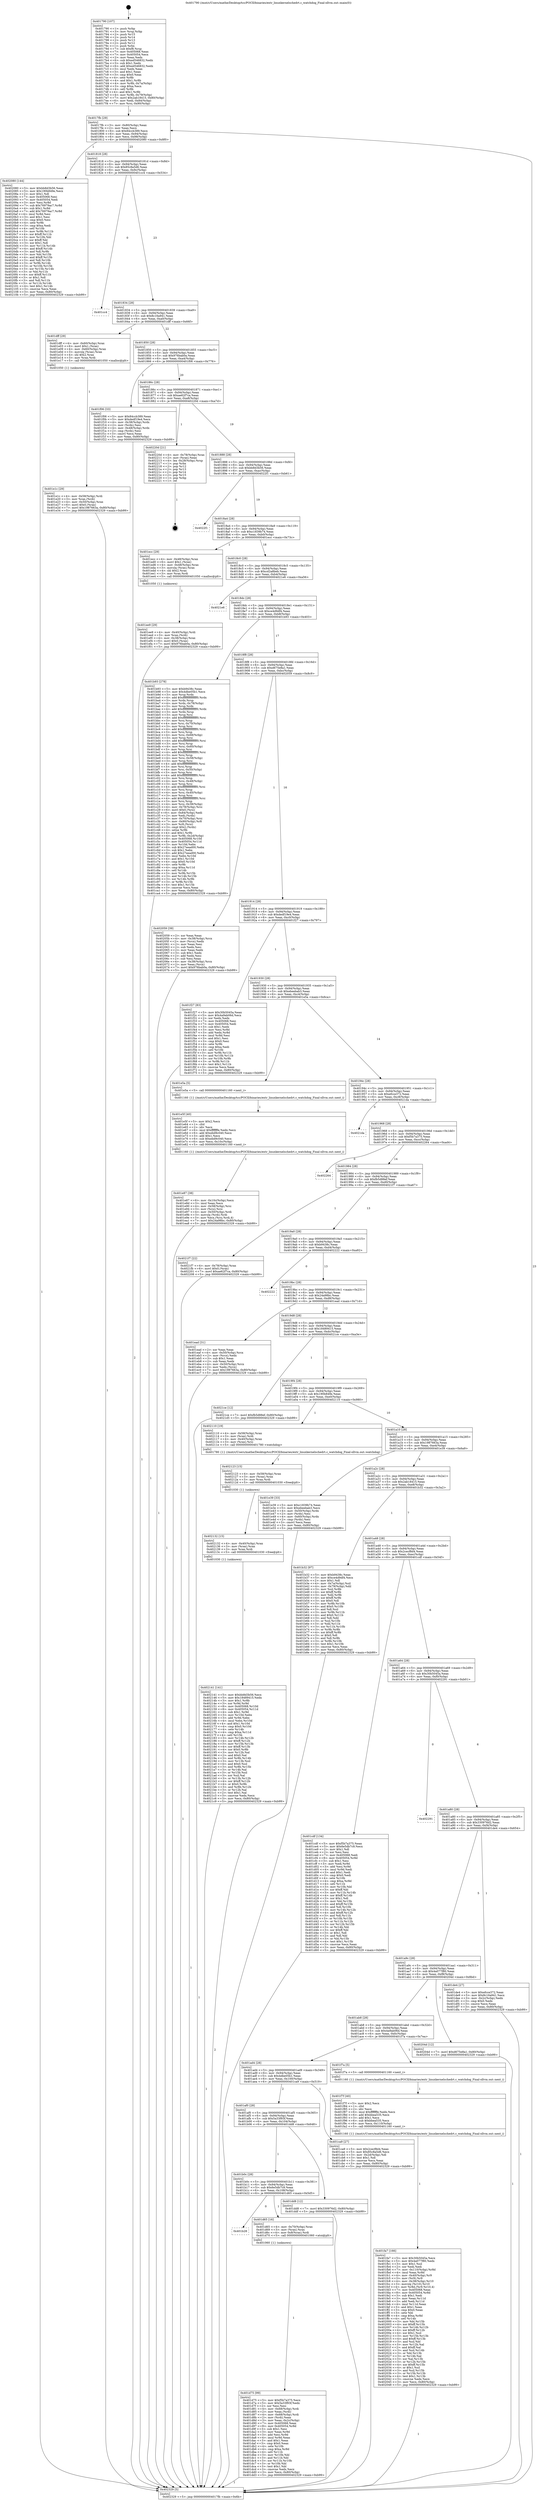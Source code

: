 digraph "0x401790" {
  label = "0x401790 (/mnt/c/Users/mathe/Desktop/tcc/POCII/binaries/extr_linuxkernelschedrt.c_watchdog_Final-ollvm.out::main(0))"
  labelloc = "t"
  node[shape=record]

  Entry [label="",width=0.3,height=0.3,shape=circle,fillcolor=black,style=filled]
  "0x4017fb" [label="{
     0x4017fb [29]\l
     | [instrs]\l
     &nbsp;&nbsp;0x4017fb \<+3\>: mov -0x80(%rbp),%eax\l
     &nbsp;&nbsp;0x4017fe \<+2\>: mov %eax,%ecx\l
     &nbsp;&nbsp;0x401800 \<+6\>: sub $0x84ccb389,%ecx\l
     &nbsp;&nbsp;0x401806 \<+6\>: mov %eax,-0x94(%rbp)\l
     &nbsp;&nbsp;0x40180c \<+6\>: mov %ecx,-0x98(%rbp)\l
     &nbsp;&nbsp;0x401812 \<+6\>: je 0000000000402080 \<main+0x8f0\>\l
  }"]
  "0x402080" [label="{
     0x402080 [144]\l
     | [instrs]\l
     &nbsp;&nbsp;0x402080 \<+5\>: mov $0xbb8d3b56,%eax\l
     &nbsp;&nbsp;0x402085 \<+5\>: mov $0x190b849e,%ecx\l
     &nbsp;&nbsp;0x40208a \<+2\>: mov $0x1,%dl\l
     &nbsp;&nbsp;0x40208c \<+7\>: mov 0x405068,%esi\l
     &nbsp;&nbsp;0x402093 \<+7\>: mov 0x405054,%edi\l
     &nbsp;&nbsp;0x40209a \<+3\>: mov %esi,%r8d\l
     &nbsp;&nbsp;0x40209d \<+7\>: sub $0x76979ac7,%r8d\l
     &nbsp;&nbsp;0x4020a4 \<+4\>: sub $0x1,%r8d\l
     &nbsp;&nbsp;0x4020a8 \<+7\>: add $0x76979ac7,%r8d\l
     &nbsp;&nbsp;0x4020af \<+4\>: imul %r8d,%esi\l
     &nbsp;&nbsp;0x4020b3 \<+3\>: and $0x1,%esi\l
     &nbsp;&nbsp;0x4020b6 \<+3\>: cmp $0x0,%esi\l
     &nbsp;&nbsp;0x4020b9 \<+4\>: sete %r9b\l
     &nbsp;&nbsp;0x4020bd \<+3\>: cmp $0xa,%edi\l
     &nbsp;&nbsp;0x4020c0 \<+4\>: setl %r10b\l
     &nbsp;&nbsp;0x4020c4 \<+3\>: mov %r9b,%r11b\l
     &nbsp;&nbsp;0x4020c7 \<+4\>: xor $0xff,%r11b\l
     &nbsp;&nbsp;0x4020cb \<+3\>: mov %r10b,%bl\l
     &nbsp;&nbsp;0x4020ce \<+3\>: xor $0xff,%bl\l
     &nbsp;&nbsp;0x4020d1 \<+3\>: xor $0x1,%dl\l
     &nbsp;&nbsp;0x4020d4 \<+3\>: mov %r11b,%r14b\l
     &nbsp;&nbsp;0x4020d7 \<+4\>: and $0xff,%r14b\l
     &nbsp;&nbsp;0x4020db \<+3\>: and %dl,%r9b\l
     &nbsp;&nbsp;0x4020de \<+3\>: mov %bl,%r15b\l
     &nbsp;&nbsp;0x4020e1 \<+4\>: and $0xff,%r15b\l
     &nbsp;&nbsp;0x4020e5 \<+3\>: and %dl,%r10b\l
     &nbsp;&nbsp;0x4020e8 \<+3\>: or %r9b,%r14b\l
     &nbsp;&nbsp;0x4020eb \<+3\>: or %r10b,%r15b\l
     &nbsp;&nbsp;0x4020ee \<+3\>: xor %r15b,%r14b\l
     &nbsp;&nbsp;0x4020f1 \<+3\>: or %bl,%r11b\l
     &nbsp;&nbsp;0x4020f4 \<+4\>: xor $0xff,%r11b\l
     &nbsp;&nbsp;0x4020f8 \<+3\>: or $0x1,%dl\l
     &nbsp;&nbsp;0x4020fb \<+3\>: and %dl,%r11b\l
     &nbsp;&nbsp;0x4020fe \<+3\>: or %r11b,%r14b\l
     &nbsp;&nbsp;0x402101 \<+4\>: test $0x1,%r14b\l
     &nbsp;&nbsp;0x402105 \<+3\>: cmovne %ecx,%eax\l
     &nbsp;&nbsp;0x402108 \<+3\>: mov %eax,-0x80(%rbp)\l
     &nbsp;&nbsp;0x40210b \<+5\>: jmp 0000000000402329 \<main+0xb99\>\l
  }"]
  "0x401818" [label="{
     0x401818 [28]\l
     | [instrs]\l
     &nbsp;&nbsp;0x401818 \<+5\>: jmp 000000000040181d \<main+0x8d\>\l
     &nbsp;&nbsp;0x40181d \<+6\>: mov -0x94(%rbp),%eax\l
     &nbsp;&nbsp;0x401823 \<+5\>: sub $0x85c8a5d6,%eax\l
     &nbsp;&nbsp;0x401828 \<+6\>: mov %eax,-0x9c(%rbp)\l
     &nbsp;&nbsp;0x40182e \<+6\>: je 0000000000401cc4 \<main+0x534\>\l
  }"]
  Exit [label="",width=0.3,height=0.3,shape=circle,fillcolor=black,style=filled,peripheries=2]
  "0x401cc4" [label="{
     0x401cc4\l
  }", style=dashed]
  "0x401834" [label="{
     0x401834 [28]\l
     | [instrs]\l
     &nbsp;&nbsp;0x401834 \<+5\>: jmp 0000000000401839 \<main+0xa9\>\l
     &nbsp;&nbsp;0x401839 \<+6\>: mov -0x94(%rbp),%eax\l
     &nbsp;&nbsp;0x40183f \<+5\>: sub $0x8c16a941,%eax\l
     &nbsp;&nbsp;0x401844 \<+6\>: mov %eax,-0xa0(%rbp)\l
     &nbsp;&nbsp;0x40184a \<+6\>: je 0000000000401dff \<main+0x66f\>\l
  }"]
  "0x402141" [label="{
     0x402141 [141]\l
     | [instrs]\l
     &nbsp;&nbsp;0x402141 \<+5\>: mov $0xbb8d3b56,%ecx\l
     &nbsp;&nbsp;0x402146 \<+5\>: mov $0x18489415,%edx\l
     &nbsp;&nbsp;0x40214b \<+3\>: mov $0x1,%r8b\l
     &nbsp;&nbsp;0x40214e \<+3\>: xor %r9d,%r9d\l
     &nbsp;&nbsp;0x402151 \<+8\>: mov 0x405068,%r10d\l
     &nbsp;&nbsp;0x402159 \<+8\>: mov 0x405054,%r11d\l
     &nbsp;&nbsp;0x402161 \<+4\>: sub $0x1,%r9d\l
     &nbsp;&nbsp;0x402165 \<+3\>: mov %r10d,%ebx\l
     &nbsp;&nbsp;0x402168 \<+3\>: add %r9d,%ebx\l
     &nbsp;&nbsp;0x40216b \<+4\>: imul %ebx,%r10d\l
     &nbsp;&nbsp;0x40216f \<+4\>: and $0x1,%r10d\l
     &nbsp;&nbsp;0x402173 \<+4\>: cmp $0x0,%r10d\l
     &nbsp;&nbsp;0x402177 \<+4\>: sete %r14b\l
     &nbsp;&nbsp;0x40217b \<+4\>: cmp $0xa,%r11d\l
     &nbsp;&nbsp;0x40217f \<+4\>: setl %r15b\l
     &nbsp;&nbsp;0x402183 \<+3\>: mov %r14b,%r12b\l
     &nbsp;&nbsp;0x402186 \<+4\>: xor $0xff,%r12b\l
     &nbsp;&nbsp;0x40218a \<+3\>: mov %r15b,%r13b\l
     &nbsp;&nbsp;0x40218d \<+4\>: xor $0xff,%r13b\l
     &nbsp;&nbsp;0x402191 \<+4\>: xor $0x0,%r8b\l
     &nbsp;&nbsp;0x402195 \<+3\>: mov %r12b,%al\l
     &nbsp;&nbsp;0x402198 \<+2\>: and $0x0,%al\l
     &nbsp;&nbsp;0x40219a \<+3\>: and %r8b,%r14b\l
     &nbsp;&nbsp;0x40219d \<+3\>: mov %r13b,%sil\l
     &nbsp;&nbsp;0x4021a0 \<+4\>: and $0x0,%sil\l
     &nbsp;&nbsp;0x4021a4 \<+3\>: and %r8b,%r15b\l
     &nbsp;&nbsp;0x4021a7 \<+3\>: or %r14b,%al\l
     &nbsp;&nbsp;0x4021aa \<+3\>: or %r15b,%sil\l
     &nbsp;&nbsp;0x4021ad \<+3\>: xor %sil,%al\l
     &nbsp;&nbsp;0x4021b0 \<+3\>: or %r13b,%r12b\l
     &nbsp;&nbsp;0x4021b3 \<+4\>: xor $0xff,%r12b\l
     &nbsp;&nbsp;0x4021b7 \<+4\>: or $0x0,%r8b\l
     &nbsp;&nbsp;0x4021bb \<+3\>: and %r8b,%r12b\l
     &nbsp;&nbsp;0x4021be \<+3\>: or %r12b,%al\l
     &nbsp;&nbsp;0x4021c1 \<+2\>: test $0x1,%al\l
     &nbsp;&nbsp;0x4021c3 \<+3\>: cmovne %edx,%ecx\l
     &nbsp;&nbsp;0x4021c6 \<+3\>: mov %ecx,-0x80(%rbp)\l
     &nbsp;&nbsp;0x4021c9 \<+5\>: jmp 0000000000402329 \<main+0xb99\>\l
  }"]
  "0x401dff" [label="{
     0x401dff [29]\l
     | [instrs]\l
     &nbsp;&nbsp;0x401dff \<+4\>: mov -0x60(%rbp),%rax\l
     &nbsp;&nbsp;0x401e03 \<+6\>: movl $0x1,(%rax)\l
     &nbsp;&nbsp;0x401e09 \<+4\>: mov -0x60(%rbp),%rax\l
     &nbsp;&nbsp;0x401e0d \<+3\>: movslq (%rax),%rax\l
     &nbsp;&nbsp;0x401e10 \<+4\>: shl $0x2,%rax\l
     &nbsp;&nbsp;0x401e14 \<+3\>: mov %rax,%rdi\l
     &nbsp;&nbsp;0x401e17 \<+5\>: call 0000000000401050 \<malloc@plt\>\l
     | [calls]\l
     &nbsp;&nbsp;0x401050 \{1\} (unknown)\l
  }"]
  "0x401850" [label="{
     0x401850 [28]\l
     | [instrs]\l
     &nbsp;&nbsp;0x401850 \<+5\>: jmp 0000000000401855 \<main+0xc5\>\l
     &nbsp;&nbsp;0x401855 \<+6\>: mov -0x94(%rbp),%eax\l
     &nbsp;&nbsp;0x40185b \<+5\>: sub $0x976bab0a,%eax\l
     &nbsp;&nbsp;0x401860 \<+6\>: mov %eax,-0xa4(%rbp)\l
     &nbsp;&nbsp;0x401866 \<+6\>: je 0000000000401f06 \<main+0x776\>\l
  }"]
  "0x402132" [label="{
     0x402132 [15]\l
     | [instrs]\l
     &nbsp;&nbsp;0x402132 \<+4\>: mov -0x40(%rbp),%rax\l
     &nbsp;&nbsp;0x402136 \<+3\>: mov (%rax),%rax\l
     &nbsp;&nbsp;0x402139 \<+3\>: mov %rax,%rdi\l
     &nbsp;&nbsp;0x40213c \<+5\>: call 0000000000401030 \<free@plt\>\l
     | [calls]\l
     &nbsp;&nbsp;0x401030 \{1\} (unknown)\l
  }"]
  "0x401f06" [label="{
     0x401f06 [33]\l
     | [instrs]\l
     &nbsp;&nbsp;0x401f06 \<+5\>: mov $0x84ccb389,%eax\l
     &nbsp;&nbsp;0x401f0b \<+5\>: mov $0xdedf19e4,%ecx\l
     &nbsp;&nbsp;0x401f10 \<+4\>: mov -0x38(%rbp),%rdx\l
     &nbsp;&nbsp;0x401f14 \<+2\>: mov (%rdx),%esi\l
     &nbsp;&nbsp;0x401f16 \<+4\>: mov -0x48(%rbp),%rdx\l
     &nbsp;&nbsp;0x401f1a \<+2\>: cmp (%rdx),%esi\l
     &nbsp;&nbsp;0x401f1c \<+3\>: cmovl %ecx,%eax\l
     &nbsp;&nbsp;0x401f1f \<+3\>: mov %eax,-0x80(%rbp)\l
     &nbsp;&nbsp;0x401f22 \<+5\>: jmp 0000000000402329 \<main+0xb99\>\l
  }"]
  "0x40186c" [label="{
     0x40186c [28]\l
     | [instrs]\l
     &nbsp;&nbsp;0x40186c \<+5\>: jmp 0000000000401871 \<main+0xe1\>\l
     &nbsp;&nbsp;0x401871 \<+6\>: mov -0x94(%rbp),%eax\l
     &nbsp;&nbsp;0x401877 \<+5\>: sub $0xae62f7ca,%eax\l
     &nbsp;&nbsp;0x40187c \<+6\>: mov %eax,-0xa8(%rbp)\l
     &nbsp;&nbsp;0x401882 \<+6\>: je 000000000040220d \<main+0xa7d\>\l
  }"]
  "0x402123" [label="{
     0x402123 [15]\l
     | [instrs]\l
     &nbsp;&nbsp;0x402123 \<+4\>: mov -0x58(%rbp),%rax\l
     &nbsp;&nbsp;0x402127 \<+3\>: mov (%rax),%rax\l
     &nbsp;&nbsp;0x40212a \<+3\>: mov %rax,%rdi\l
     &nbsp;&nbsp;0x40212d \<+5\>: call 0000000000401030 \<free@plt\>\l
     | [calls]\l
     &nbsp;&nbsp;0x401030 \{1\} (unknown)\l
  }"]
  "0x40220d" [label="{
     0x40220d [21]\l
     | [instrs]\l
     &nbsp;&nbsp;0x40220d \<+4\>: mov -0x78(%rbp),%rax\l
     &nbsp;&nbsp;0x402211 \<+2\>: mov (%rax),%eax\l
     &nbsp;&nbsp;0x402213 \<+4\>: lea -0x28(%rbp),%rsp\l
     &nbsp;&nbsp;0x402217 \<+1\>: pop %rbx\l
     &nbsp;&nbsp;0x402218 \<+2\>: pop %r12\l
     &nbsp;&nbsp;0x40221a \<+2\>: pop %r13\l
     &nbsp;&nbsp;0x40221c \<+2\>: pop %r14\l
     &nbsp;&nbsp;0x40221e \<+2\>: pop %r15\l
     &nbsp;&nbsp;0x402220 \<+1\>: pop %rbp\l
     &nbsp;&nbsp;0x402221 \<+1\>: ret\l
  }"]
  "0x401888" [label="{
     0x401888 [28]\l
     | [instrs]\l
     &nbsp;&nbsp;0x401888 \<+5\>: jmp 000000000040188d \<main+0xfd\>\l
     &nbsp;&nbsp;0x40188d \<+6\>: mov -0x94(%rbp),%eax\l
     &nbsp;&nbsp;0x401893 \<+5\>: sub $0xbb8d3b56,%eax\l
     &nbsp;&nbsp;0x401898 \<+6\>: mov %eax,-0xac(%rbp)\l
     &nbsp;&nbsp;0x40189e \<+6\>: je 00000000004022f1 \<main+0xb61\>\l
  }"]
  "0x401fa7" [label="{
     0x401fa7 [166]\l
     | [instrs]\l
     &nbsp;&nbsp;0x401fa7 \<+5\>: mov $0x30b5045a,%ecx\l
     &nbsp;&nbsp;0x401fac \<+5\>: mov $0x4a077f80,%edx\l
     &nbsp;&nbsp;0x401fb1 \<+3\>: mov $0x1,%sil\l
     &nbsp;&nbsp;0x401fb4 \<+2\>: xor %edi,%edi\l
     &nbsp;&nbsp;0x401fb6 \<+7\>: mov -0x110(%rbp),%r8d\l
     &nbsp;&nbsp;0x401fbd \<+4\>: imul %eax,%r8d\l
     &nbsp;&nbsp;0x401fc1 \<+4\>: mov -0x40(%rbp),%r9\l
     &nbsp;&nbsp;0x401fc5 \<+3\>: mov (%r9),%r9\l
     &nbsp;&nbsp;0x401fc8 \<+4\>: mov -0x38(%rbp),%r10\l
     &nbsp;&nbsp;0x401fcc \<+3\>: movslq (%r10),%r10\l
     &nbsp;&nbsp;0x401fcf \<+4\>: mov %r8d,(%r9,%r10,4)\l
     &nbsp;&nbsp;0x401fd3 \<+7\>: mov 0x405068,%eax\l
     &nbsp;&nbsp;0x401fda \<+8\>: mov 0x405054,%r8d\l
     &nbsp;&nbsp;0x401fe2 \<+3\>: sub $0x1,%edi\l
     &nbsp;&nbsp;0x401fe5 \<+3\>: mov %eax,%r11d\l
     &nbsp;&nbsp;0x401fe8 \<+3\>: add %edi,%r11d\l
     &nbsp;&nbsp;0x401feb \<+4\>: imul %r11d,%eax\l
     &nbsp;&nbsp;0x401fef \<+3\>: and $0x1,%eax\l
     &nbsp;&nbsp;0x401ff2 \<+3\>: cmp $0x0,%eax\l
     &nbsp;&nbsp;0x401ff5 \<+3\>: sete %bl\l
     &nbsp;&nbsp;0x401ff8 \<+4\>: cmp $0xa,%r8d\l
     &nbsp;&nbsp;0x401ffc \<+4\>: setl %r14b\l
     &nbsp;&nbsp;0x402000 \<+3\>: mov %bl,%r15b\l
     &nbsp;&nbsp;0x402003 \<+4\>: xor $0xff,%r15b\l
     &nbsp;&nbsp;0x402007 \<+3\>: mov %r14b,%r12b\l
     &nbsp;&nbsp;0x40200a \<+4\>: xor $0xff,%r12b\l
     &nbsp;&nbsp;0x40200e \<+4\>: xor $0x1,%sil\l
     &nbsp;&nbsp;0x402012 \<+3\>: mov %r15b,%r13b\l
     &nbsp;&nbsp;0x402015 \<+4\>: and $0xff,%r13b\l
     &nbsp;&nbsp;0x402019 \<+3\>: and %sil,%bl\l
     &nbsp;&nbsp;0x40201c \<+3\>: mov %r12b,%al\l
     &nbsp;&nbsp;0x40201f \<+2\>: and $0xff,%al\l
     &nbsp;&nbsp;0x402021 \<+3\>: and %sil,%r14b\l
     &nbsp;&nbsp;0x402024 \<+3\>: or %bl,%r13b\l
     &nbsp;&nbsp;0x402027 \<+3\>: or %r14b,%al\l
     &nbsp;&nbsp;0x40202a \<+3\>: xor %al,%r13b\l
     &nbsp;&nbsp;0x40202d \<+3\>: or %r12b,%r15b\l
     &nbsp;&nbsp;0x402030 \<+4\>: xor $0xff,%r15b\l
     &nbsp;&nbsp;0x402034 \<+4\>: or $0x1,%sil\l
     &nbsp;&nbsp;0x402038 \<+3\>: and %sil,%r15b\l
     &nbsp;&nbsp;0x40203b \<+3\>: or %r15b,%r13b\l
     &nbsp;&nbsp;0x40203e \<+4\>: test $0x1,%r13b\l
     &nbsp;&nbsp;0x402042 \<+3\>: cmovne %edx,%ecx\l
     &nbsp;&nbsp;0x402045 \<+3\>: mov %ecx,-0x80(%rbp)\l
     &nbsp;&nbsp;0x402048 \<+5\>: jmp 0000000000402329 \<main+0xb99\>\l
  }"]
  "0x4022f1" [label="{
     0x4022f1\l
  }", style=dashed]
  "0x4018a4" [label="{
     0x4018a4 [28]\l
     | [instrs]\l
     &nbsp;&nbsp;0x4018a4 \<+5\>: jmp 00000000004018a9 \<main+0x119\>\l
     &nbsp;&nbsp;0x4018a9 \<+6\>: mov -0x94(%rbp),%eax\l
     &nbsp;&nbsp;0x4018af \<+5\>: sub $0xc1839b74,%eax\l
     &nbsp;&nbsp;0x4018b4 \<+6\>: mov %eax,-0xb0(%rbp)\l
     &nbsp;&nbsp;0x4018ba \<+6\>: je 0000000000401ecc \<main+0x73c\>\l
  }"]
  "0x401f7f" [label="{
     0x401f7f [40]\l
     | [instrs]\l
     &nbsp;&nbsp;0x401f7f \<+5\>: mov $0x2,%ecx\l
     &nbsp;&nbsp;0x401f84 \<+1\>: cltd\l
     &nbsp;&nbsp;0x401f85 \<+2\>: idiv %ecx\l
     &nbsp;&nbsp;0x401f87 \<+6\>: imul $0xfffffffe,%edx,%ecx\l
     &nbsp;&nbsp;0x401f8d \<+6\>: add $0xbbea535,%ecx\l
     &nbsp;&nbsp;0x401f93 \<+3\>: add $0x1,%ecx\l
     &nbsp;&nbsp;0x401f96 \<+6\>: sub $0xbbea535,%ecx\l
     &nbsp;&nbsp;0x401f9c \<+6\>: mov %ecx,-0x110(%rbp)\l
     &nbsp;&nbsp;0x401fa2 \<+5\>: call 0000000000401160 \<next_i\>\l
     | [calls]\l
     &nbsp;&nbsp;0x401160 \{1\} (/mnt/c/Users/mathe/Desktop/tcc/POCII/binaries/extr_linuxkernelschedrt.c_watchdog_Final-ollvm.out::next_i)\l
  }"]
  "0x401ecc" [label="{
     0x401ecc [29]\l
     | [instrs]\l
     &nbsp;&nbsp;0x401ecc \<+4\>: mov -0x48(%rbp),%rax\l
     &nbsp;&nbsp;0x401ed0 \<+6\>: movl $0x1,(%rax)\l
     &nbsp;&nbsp;0x401ed6 \<+4\>: mov -0x48(%rbp),%rax\l
     &nbsp;&nbsp;0x401eda \<+3\>: movslq (%rax),%rax\l
     &nbsp;&nbsp;0x401edd \<+4\>: shl $0x2,%rax\l
     &nbsp;&nbsp;0x401ee1 \<+3\>: mov %rax,%rdi\l
     &nbsp;&nbsp;0x401ee4 \<+5\>: call 0000000000401050 \<malloc@plt\>\l
     | [calls]\l
     &nbsp;&nbsp;0x401050 \{1\} (unknown)\l
  }"]
  "0x4018c0" [label="{
     0x4018c0 [28]\l
     | [instrs]\l
     &nbsp;&nbsp;0x4018c0 \<+5\>: jmp 00000000004018c5 \<main+0x135\>\l
     &nbsp;&nbsp;0x4018c5 \<+6\>: mov -0x94(%rbp),%eax\l
     &nbsp;&nbsp;0x4018cb \<+5\>: sub $0xcd2a8beb,%eax\l
     &nbsp;&nbsp;0x4018d0 \<+6\>: mov %eax,-0xb4(%rbp)\l
     &nbsp;&nbsp;0x4018d6 \<+6\>: je 00000000004021e6 \<main+0xa56\>\l
  }"]
  "0x401ee9" [label="{
     0x401ee9 [29]\l
     | [instrs]\l
     &nbsp;&nbsp;0x401ee9 \<+4\>: mov -0x40(%rbp),%rdi\l
     &nbsp;&nbsp;0x401eed \<+3\>: mov %rax,(%rdi)\l
     &nbsp;&nbsp;0x401ef0 \<+4\>: mov -0x38(%rbp),%rax\l
     &nbsp;&nbsp;0x401ef4 \<+6\>: movl $0x0,(%rax)\l
     &nbsp;&nbsp;0x401efa \<+7\>: movl $0x976bab0a,-0x80(%rbp)\l
     &nbsp;&nbsp;0x401f01 \<+5\>: jmp 0000000000402329 \<main+0xb99\>\l
  }"]
  "0x4021e6" [label="{
     0x4021e6\l
  }", style=dashed]
  "0x4018dc" [label="{
     0x4018dc [28]\l
     | [instrs]\l
     &nbsp;&nbsp;0x4018dc \<+5\>: jmp 00000000004018e1 \<main+0x151\>\l
     &nbsp;&nbsp;0x4018e1 \<+6\>: mov -0x94(%rbp),%eax\l
     &nbsp;&nbsp;0x4018e7 \<+5\>: sub $0xce4d9df4,%eax\l
     &nbsp;&nbsp;0x4018ec \<+6\>: mov %eax,-0xb8(%rbp)\l
     &nbsp;&nbsp;0x4018f2 \<+6\>: je 0000000000401b93 \<main+0x403\>\l
  }"]
  "0x401e87" [label="{
     0x401e87 [38]\l
     | [instrs]\l
     &nbsp;&nbsp;0x401e87 \<+6\>: mov -0x10c(%rbp),%ecx\l
     &nbsp;&nbsp;0x401e8d \<+3\>: imul %eax,%ecx\l
     &nbsp;&nbsp;0x401e90 \<+4\>: mov -0x58(%rbp),%rsi\l
     &nbsp;&nbsp;0x401e94 \<+3\>: mov (%rsi),%rsi\l
     &nbsp;&nbsp;0x401e97 \<+4\>: mov -0x50(%rbp),%rdi\l
     &nbsp;&nbsp;0x401e9b \<+3\>: movslq (%rdi),%rdi\l
     &nbsp;&nbsp;0x401e9e \<+3\>: mov %ecx,(%rsi,%rdi,4)\l
     &nbsp;&nbsp;0x401ea1 \<+7\>: movl $0x24a98bc,-0x80(%rbp)\l
     &nbsp;&nbsp;0x401ea8 \<+5\>: jmp 0000000000402329 \<main+0xb99\>\l
  }"]
  "0x401b93" [label="{
     0x401b93 [278]\l
     | [instrs]\l
     &nbsp;&nbsp;0x401b93 \<+5\>: mov $0xb9438c,%eax\l
     &nbsp;&nbsp;0x401b98 \<+5\>: mov $0x4dbe05b1,%ecx\l
     &nbsp;&nbsp;0x401b9d \<+3\>: mov %rsp,%rdx\l
     &nbsp;&nbsp;0x401ba0 \<+4\>: add $0xfffffffffffffff0,%rdx\l
     &nbsp;&nbsp;0x401ba4 \<+3\>: mov %rdx,%rsp\l
     &nbsp;&nbsp;0x401ba7 \<+4\>: mov %rdx,-0x78(%rbp)\l
     &nbsp;&nbsp;0x401bab \<+3\>: mov %rsp,%rdx\l
     &nbsp;&nbsp;0x401bae \<+4\>: add $0xfffffffffffffff0,%rdx\l
     &nbsp;&nbsp;0x401bb2 \<+3\>: mov %rdx,%rsp\l
     &nbsp;&nbsp;0x401bb5 \<+3\>: mov %rsp,%rsi\l
     &nbsp;&nbsp;0x401bb8 \<+4\>: add $0xfffffffffffffff0,%rsi\l
     &nbsp;&nbsp;0x401bbc \<+3\>: mov %rsi,%rsp\l
     &nbsp;&nbsp;0x401bbf \<+4\>: mov %rsi,-0x70(%rbp)\l
     &nbsp;&nbsp;0x401bc3 \<+3\>: mov %rsp,%rsi\l
     &nbsp;&nbsp;0x401bc6 \<+4\>: add $0xfffffffffffffff0,%rsi\l
     &nbsp;&nbsp;0x401bca \<+3\>: mov %rsi,%rsp\l
     &nbsp;&nbsp;0x401bcd \<+4\>: mov %rsi,-0x68(%rbp)\l
     &nbsp;&nbsp;0x401bd1 \<+3\>: mov %rsp,%rsi\l
     &nbsp;&nbsp;0x401bd4 \<+4\>: add $0xfffffffffffffff0,%rsi\l
     &nbsp;&nbsp;0x401bd8 \<+3\>: mov %rsi,%rsp\l
     &nbsp;&nbsp;0x401bdb \<+4\>: mov %rsi,-0x60(%rbp)\l
     &nbsp;&nbsp;0x401bdf \<+3\>: mov %rsp,%rsi\l
     &nbsp;&nbsp;0x401be2 \<+4\>: add $0xfffffffffffffff0,%rsi\l
     &nbsp;&nbsp;0x401be6 \<+3\>: mov %rsi,%rsp\l
     &nbsp;&nbsp;0x401be9 \<+4\>: mov %rsi,-0x58(%rbp)\l
     &nbsp;&nbsp;0x401bed \<+3\>: mov %rsp,%rsi\l
     &nbsp;&nbsp;0x401bf0 \<+4\>: add $0xfffffffffffffff0,%rsi\l
     &nbsp;&nbsp;0x401bf4 \<+3\>: mov %rsi,%rsp\l
     &nbsp;&nbsp;0x401bf7 \<+4\>: mov %rsi,-0x50(%rbp)\l
     &nbsp;&nbsp;0x401bfb \<+3\>: mov %rsp,%rsi\l
     &nbsp;&nbsp;0x401bfe \<+4\>: add $0xfffffffffffffff0,%rsi\l
     &nbsp;&nbsp;0x401c02 \<+3\>: mov %rsi,%rsp\l
     &nbsp;&nbsp;0x401c05 \<+4\>: mov %rsi,-0x48(%rbp)\l
     &nbsp;&nbsp;0x401c09 \<+3\>: mov %rsp,%rsi\l
     &nbsp;&nbsp;0x401c0c \<+4\>: add $0xfffffffffffffff0,%rsi\l
     &nbsp;&nbsp;0x401c10 \<+3\>: mov %rsi,%rsp\l
     &nbsp;&nbsp;0x401c13 \<+4\>: mov %rsi,-0x40(%rbp)\l
     &nbsp;&nbsp;0x401c17 \<+3\>: mov %rsp,%rsi\l
     &nbsp;&nbsp;0x401c1a \<+4\>: add $0xfffffffffffffff0,%rsi\l
     &nbsp;&nbsp;0x401c1e \<+3\>: mov %rsi,%rsp\l
     &nbsp;&nbsp;0x401c21 \<+4\>: mov %rsi,-0x38(%rbp)\l
     &nbsp;&nbsp;0x401c25 \<+4\>: mov -0x78(%rbp),%rsi\l
     &nbsp;&nbsp;0x401c29 \<+6\>: movl $0x0,(%rsi)\l
     &nbsp;&nbsp;0x401c2f \<+6\>: mov -0x84(%rbp),%edi\l
     &nbsp;&nbsp;0x401c35 \<+2\>: mov %edi,(%rdx)\l
     &nbsp;&nbsp;0x401c37 \<+4\>: mov -0x70(%rbp),%rsi\l
     &nbsp;&nbsp;0x401c3b \<+7\>: mov -0x90(%rbp),%r8\l
     &nbsp;&nbsp;0x401c42 \<+3\>: mov %r8,(%rsi)\l
     &nbsp;&nbsp;0x401c45 \<+3\>: cmpl $0x2,(%rdx)\l
     &nbsp;&nbsp;0x401c48 \<+4\>: setne %r9b\l
     &nbsp;&nbsp;0x401c4c \<+4\>: and $0x1,%r9b\l
     &nbsp;&nbsp;0x401c50 \<+4\>: mov %r9b,-0x2d(%rbp)\l
     &nbsp;&nbsp;0x401c54 \<+8\>: mov 0x405068,%r10d\l
     &nbsp;&nbsp;0x401c5c \<+8\>: mov 0x405054,%r11d\l
     &nbsp;&nbsp;0x401c64 \<+3\>: mov %r10d,%ebx\l
     &nbsp;&nbsp;0x401c67 \<+6\>: sub $0x27eead00,%ebx\l
     &nbsp;&nbsp;0x401c6d \<+3\>: sub $0x1,%ebx\l
     &nbsp;&nbsp;0x401c70 \<+6\>: add $0x27eead00,%ebx\l
     &nbsp;&nbsp;0x401c76 \<+4\>: imul %ebx,%r10d\l
     &nbsp;&nbsp;0x401c7a \<+4\>: and $0x1,%r10d\l
     &nbsp;&nbsp;0x401c7e \<+4\>: cmp $0x0,%r10d\l
     &nbsp;&nbsp;0x401c82 \<+4\>: sete %r9b\l
     &nbsp;&nbsp;0x401c86 \<+4\>: cmp $0xa,%r11d\l
     &nbsp;&nbsp;0x401c8a \<+4\>: setl %r14b\l
     &nbsp;&nbsp;0x401c8e \<+3\>: mov %r9b,%r15b\l
     &nbsp;&nbsp;0x401c91 \<+3\>: and %r14b,%r15b\l
     &nbsp;&nbsp;0x401c94 \<+3\>: xor %r14b,%r9b\l
     &nbsp;&nbsp;0x401c97 \<+3\>: or %r9b,%r15b\l
     &nbsp;&nbsp;0x401c9a \<+4\>: test $0x1,%r15b\l
     &nbsp;&nbsp;0x401c9e \<+3\>: cmovne %ecx,%eax\l
     &nbsp;&nbsp;0x401ca1 \<+3\>: mov %eax,-0x80(%rbp)\l
     &nbsp;&nbsp;0x401ca4 \<+5\>: jmp 0000000000402329 \<main+0xb99\>\l
  }"]
  "0x4018f8" [label="{
     0x4018f8 [28]\l
     | [instrs]\l
     &nbsp;&nbsp;0x4018f8 \<+5\>: jmp 00000000004018fd \<main+0x16d\>\l
     &nbsp;&nbsp;0x4018fd \<+6\>: mov -0x94(%rbp),%eax\l
     &nbsp;&nbsp;0x401903 \<+5\>: sub $0xd675e8a1,%eax\l
     &nbsp;&nbsp;0x401908 \<+6\>: mov %eax,-0xbc(%rbp)\l
     &nbsp;&nbsp;0x40190e \<+6\>: je 0000000000402059 \<main+0x8c9\>\l
  }"]
  "0x401e5f" [label="{
     0x401e5f [40]\l
     | [instrs]\l
     &nbsp;&nbsp;0x401e5f \<+5\>: mov $0x2,%ecx\l
     &nbsp;&nbsp;0x401e64 \<+1\>: cltd\l
     &nbsp;&nbsp;0x401e65 \<+2\>: idiv %ecx\l
     &nbsp;&nbsp;0x401e67 \<+6\>: imul $0xfffffffe,%edx,%ecx\l
     &nbsp;&nbsp;0x401e6d \<+6\>: add $0xebd9c040,%ecx\l
     &nbsp;&nbsp;0x401e73 \<+3\>: add $0x1,%ecx\l
     &nbsp;&nbsp;0x401e76 \<+6\>: sub $0xebd9c040,%ecx\l
     &nbsp;&nbsp;0x401e7c \<+6\>: mov %ecx,-0x10c(%rbp)\l
     &nbsp;&nbsp;0x401e82 \<+5\>: call 0000000000401160 \<next_i\>\l
     | [calls]\l
     &nbsp;&nbsp;0x401160 \{1\} (/mnt/c/Users/mathe/Desktop/tcc/POCII/binaries/extr_linuxkernelschedrt.c_watchdog_Final-ollvm.out::next_i)\l
  }"]
  "0x402059" [label="{
     0x402059 [39]\l
     | [instrs]\l
     &nbsp;&nbsp;0x402059 \<+2\>: xor %eax,%eax\l
     &nbsp;&nbsp;0x40205b \<+4\>: mov -0x38(%rbp),%rcx\l
     &nbsp;&nbsp;0x40205f \<+2\>: mov (%rcx),%edx\l
     &nbsp;&nbsp;0x402061 \<+2\>: mov %eax,%esi\l
     &nbsp;&nbsp;0x402063 \<+2\>: sub %edx,%esi\l
     &nbsp;&nbsp;0x402065 \<+2\>: mov %eax,%edx\l
     &nbsp;&nbsp;0x402067 \<+3\>: sub $0x1,%edx\l
     &nbsp;&nbsp;0x40206a \<+2\>: add %edx,%esi\l
     &nbsp;&nbsp;0x40206c \<+2\>: sub %esi,%eax\l
     &nbsp;&nbsp;0x40206e \<+4\>: mov -0x38(%rbp),%rcx\l
     &nbsp;&nbsp;0x402072 \<+2\>: mov %eax,(%rcx)\l
     &nbsp;&nbsp;0x402074 \<+7\>: movl $0x976bab0a,-0x80(%rbp)\l
     &nbsp;&nbsp;0x40207b \<+5\>: jmp 0000000000402329 \<main+0xb99\>\l
  }"]
  "0x401914" [label="{
     0x401914 [28]\l
     | [instrs]\l
     &nbsp;&nbsp;0x401914 \<+5\>: jmp 0000000000401919 \<main+0x189\>\l
     &nbsp;&nbsp;0x401919 \<+6\>: mov -0x94(%rbp),%eax\l
     &nbsp;&nbsp;0x40191f \<+5\>: sub $0xdedf19e4,%eax\l
     &nbsp;&nbsp;0x401924 \<+6\>: mov %eax,-0xc0(%rbp)\l
     &nbsp;&nbsp;0x40192a \<+6\>: je 0000000000401f27 \<main+0x797\>\l
  }"]
  "0x401e1c" [label="{
     0x401e1c [29]\l
     | [instrs]\l
     &nbsp;&nbsp;0x401e1c \<+4\>: mov -0x58(%rbp),%rdi\l
     &nbsp;&nbsp;0x401e20 \<+3\>: mov %rax,(%rdi)\l
     &nbsp;&nbsp;0x401e23 \<+4\>: mov -0x50(%rbp),%rax\l
     &nbsp;&nbsp;0x401e27 \<+6\>: movl $0x0,(%rax)\l
     &nbsp;&nbsp;0x401e2d \<+7\>: movl $0x1987663a,-0x80(%rbp)\l
     &nbsp;&nbsp;0x401e34 \<+5\>: jmp 0000000000402329 \<main+0xb99\>\l
  }"]
  "0x401f27" [label="{
     0x401f27 [83]\l
     | [instrs]\l
     &nbsp;&nbsp;0x401f27 \<+5\>: mov $0x30b5045a,%eax\l
     &nbsp;&nbsp;0x401f2c \<+5\>: mov $0x4a9ab06d,%ecx\l
     &nbsp;&nbsp;0x401f31 \<+2\>: xor %edx,%edx\l
     &nbsp;&nbsp;0x401f33 \<+7\>: mov 0x405068,%esi\l
     &nbsp;&nbsp;0x401f3a \<+7\>: mov 0x405054,%edi\l
     &nbsp;&nbsp;0x401f41 \<+3\>: sub $0x1,%edx\l
     &nbsp;&nbsp;0x401f44 \<+3\>: mov %esi,%r8d\l
     &nbsp;&nbsp;0x401f47 \<+3\>: add %edx,%r8d\l
     &nbsp;&nbsp;0x401f4a \<+4\>: imul %r8d,%esi\l
     &nbsp;&nbsp;0x401f4e \<+3\>: and $0x1,%esi\l
     &nbsp;&nbsp;0x401f51 \<+3\>: cmp $0x0,%esi\l
     &nbsp;&nbsp;0x401f54 \<+4\>: sete %r9b\l
     &nbsp;&nbsp;0x401f58 \<+3\>: cmp $0xa,%edi\l
     &nbsp;&nbsp;0x401f5b \<+4\>: setl %r10b\l
     &nbsp;&nbsp;0x401f5f \<+3\>: mov %r9b,%r11b\l
     &nbsp;&nbsp;0x401f62 \<+3\>: and %r10b,%r11b\l
     &nbsp;&nbsp;0x401f65 \<+3\>: xor %r10b,%r9b\l
     &nbsp;&nbsp;0x401f68 \<+3\>: or %r9b,%r11b\l
     &nbsp;&nbsp;0x401f6b \<+4\>: test $0x1,%r11b\l
     &nbsp;&nbsp;0x401f6f \<+3\>: cmovne %ecx,%eax\l
     &nbsp;&nbsp;0x401f72 \<+3\>: mov %eax,-0x80(%rbp)\l
     &nbsp;&nbsp;0x401f75 \<+5\>: jmp 0000000000402329 \<main+0xb99\>\l
  }"]
  "0x401930" [label="{
     0x401930 [28]\l
     | [instrs]\l
     &nbsp;&nbsp;0x401930 \<+5\>: jmp 0000000000401935 \<main+0x1a5\>\l
     &nbsp;&nbsp;0x401935 \<+6\>: mov -0x94(%rbp),%eax\l
     &nbsp;&nbsp;0x40193b \<+5\>: sub $0xebeebab3,%eax\l
     &nbsp;&nbsp;0x401940 \<+6\>: mov %eax,-0xc4(%rbp)\l
     &nbsp;&nbsp;0x401946 \<+6\>: je 0000000000401e5a \<main+0x6ca\>\l
  }"]
  "0x401d75" [label="{
     0x401d75 [99]\l
     | [instrs]\l
     &nbsp;&nbsp;0x401d75 \<+5\>: mov $0xf5b7a375,%ecx\l
     &nbsp;&nbsp;0x401d7a \<+5\>: mov $0x5a33f93f,%edx\l
     &nbsp;&nbsp;0x401d7f \<+2\>: xor %esi,%esi\l
     &nbsp;&nbsp;0x401d81 \<+4\>: mov -0x68(%rbp),%rdi\l
     &nbsp;&nbsp;0x401d85 \<+2\>: mov %eax,(%rdi)\l
     &nbsp;&nbsp;0x401d87 \<+4\>: mov -0x68(%rbp),%rdi\l
     &nbsp;&nbsp;0x401d8b \<+2\>: mov (%rdi),%eax\l
     &nbsp;&nbsp;0x401d8d \<+3\>: mov %eax,-0x2c(%rbp)\l
     &nbsp;&nbsp;0x401d90 \<+7\>: mov 0x405068,%eax\l
     &nbsp;&nbsp;0x401d97 \<+8\>: mov 0x405054,%r8d\l
     &nbsp;&nbsp;0x401d9f \<+3\>: sub $0x1,%esi\l
     &nbsp;&nbsp;0x401da2 \<+3\>: mov %eax,%r9d\l
     &nbsp;&nbsp;0x401da5 \<+3\>: add %esi,%r9d\l
     &nbsp;&nbsp;0x401da8 \<+4\>: imul %r9d,%eax\l
     &nbsp;&nbsp;0x401dac \<+3\>: and $0x1,%eax\l
     &nbsp;&nbsp;0x401daf \<+3\>: cmp $0x0,%eax\l
     &nbsp;&nbsp;0x401db2 \<+4\>: sete %r10b\l
     &nbsp;&nbsp;0x401db6 \<+4\>: cmp $0xa,%r8d\l
     &nbsp;&nbsp;0x401dba \<+4\>: setl %r11b\l
     &nbsp;&nbsp;0x401dbe \<+3\>: mov %r10b,%bl\l
     &nbsp;&nbsp;0x401dc1 \<+3\>: and %r11b,%bl\l
     &nbsp;&nbsp;0x401dc4 \<+3\>: xor %r11b,%r10b\l
     &nbsp;&nbsp;0x401dc7 \<+3\>: or %r10b,%bl\l
     &nbsp;&nbsp;0x401dca \<+3\>: test $0x1,%bl\l
     &nbsp;&nbsp;0x401dcd \<+3\>: cmovne %edx,%ecx\l
     &nbsp;&nbsp;0x401dd0 \<+3\>: mov %ecx,-0x80(%rbp)\l
     &nbsp;&nbsp;0x401dd3 \<+5\>: jmp 0000000000402329 \<main+0xb99\>\l
  }"]
  "0x401e5a" [label="{
     0x401e5a [5]\l
     | [instrs]\l
     &nbsp;&nbsp;0x401e5a \<+5\>: call 0000000000401160 \<next_i\>\l
     | [calls]\l
     &nbsp;&nbsp;0x401160 \{1\} (/mnt/c/Users/mathe/Desktop/tcc/POCII/binaries/extr_linuxkernelschedrt.c_watchdog_Final-ollvm.out::next_i)\l
  }"]
  "0x40194c" [label="{
     0x40194c [28]\l
     | [instrs]\l
     &nbsp;&nbsp;0x40194c \<+5\>: jmp 0000000000401951 \<main+0x1c1\>\l
     &nbsp;&nbsp;0x401951 \<+6\>: mov -0x94(%rbp),%eax\l
     &nbsp;&nbsp;0x401957 \<+5\>: sub $0xefcce372,%eax\l
     &nbsp;&nbsp;0x40195c \<+6\>: mov %eax,-0xc8(%rbp)\l
     &nbsp;&nbsp;0x401962 \<+6\>: je 00000000004021da \<main+0xa4a\>\l
  }"]
  "0x401b28" [label="{
     0x401b28\l
  }", style=dashed]
  "0x4021da" [label="{
     0x4021da\l
  }", style=dashed]
  "0x401968" [label="{
     0x401968 [28]\l
     | [instrs]\l
     &nbsp;&nbsp;0x401968 \<+5\>: jmp 000000000040196d \<main+0x1dd\>\l
     &nbsp;&nbsp;0x40196d \<+6\>: mov -0x94(%rbp),%eax\l
     &nbsp;&nbsp;0x401973 \<+5\>: sub $0xf5b7a375,%eax\l
     &nbsp;&nbsp;0x401978 \<+6\>: mov %eax,-0xcc(%rbp)\l
     &nbsp;&nbsp;0x40197e \<+6\>: je 0000000000402264 \<main+0xad4\>\l
  }"]
  "0x401d65" [label="{
     0x401d65 [16]\l
     | [instrs]\l
     &nbsp;&nbsp;0x401d65 \<+4\>: mov -0x70(%rbp),%rax\l
     &nbsp;&nbsp;0x401d69 \<+3\>: mov (%rax),%rax\l
     &nbsp;&nbsp;0x401d6c \<+4\>: mov 0x8(%rax),%rdi\l
     &nbsp;&nbsp;0x401d70 \<+5\>: call 0000000000401060 \<atoi@plt\>\l
     | [calls]\l
     &nbsp;&nbsp;0x401060 \{1\} (unknown)\l
  }"]
  "0x402264" [label="{
     0x402264\l
  }", style=dashed]
  "0x401984" [label="{
     0x401984 [28]\l
     | [instrs]\l
     &nbsp;&nbsp;0x401984 \<+5\>: jmp 0000000000401989 \<main+0x1f9\>\l
     &nbsp;&nbsp;0x401989 \<+6\>: mov -0x94(%rbp),%eax\l
     &nbsp;&nbsp;0x40198f \<+5\>: sub $0xfb5d88ef,%eax\l
     &nbsp;&nbsp;0x401994 \<+6\>: mov %eax,-0xd0(%rbp)\l
     &nbsp;&nbsp;0x40199a \<+6\>: je 00000000004021f7 \<main+0xa67\>\l
  }"]
  "0x401b0c" [label="{
     0x401b0c [28]\l
     | [instrs]\l
     &nbsp;&nbsp;0x401b0c \<+5\>: jmp 0000000000401b11 \<main+0x381\>\l
     &nbsp;&nbsp;0x401b11 \<+6\>: mov -0x94(%rbp),%eax\l
     &nbsp;&nbsp;0x401b17 \<+5\>: sub $0x6e5db7c9,%eax\l
     &nbsp;&nbsp;0x401b1c \<+6\>: mov %eax,-0x108(%rbp)\l
     &nbsp;&nbsp;0x401b22 \<+6\>: je 0000000000401d65 \<main+0x5d5\>\l
  }"]
  "0x4021f7" [label="{
     0x4021f7 [22]\l
     | [instrs]\l
     &nbsp;&nbsp;0x4021f7 \<+4\>: mov -0x78(%rbp),%rax\l
     &nbsp;&nbsp;0x4021fb \<+6\>: movl $0x0,(%rax)\l
     &nbsp;&nbsp;0x402201 \<+7\>: movl $0xae62f7ca,-0x80(%rbp)\l
     &nbsp;&nbsp;0x402208 \<+5\>: jmp 0000000000402329 \<main+0xb99\>\l
  }"]
  "0x4019a0" [label="{
     0x4019a0 [28]\l
     | [instrs]\l
     &nbsp;&nbsp;0x4019a0 \<+5\>: jmp 00000000004019a5 \<main+0x215\>\l
     &nbsp;&nbsp;0x4019a5 \<+6\>: mov -0x94(%rbp),%eax\l
     &nbsp;&nbsp;0x4019ab \<+5\>: sub $0xb9438c,%eax\l
     &nbsp;&nbsp;0x4019b0 \<+6\>: mov %eax,-0xd4(%rbp)\l
     &nbsp;&nbsp;0x4019b6 \<+6\>: je 0000000000402222 \<main+0xa92\>\l
  }"]
  "0x401dd8" [label="{
     0x401dd8 [12]\l
     | [instrs]\l
     &nbsp;&nbsp;0x401dd8 \<+7\>: movl $0x330976d2,-0x80(%rbp)\l
     &nbsp;&nbsp;0x401ddf \<+5\>: jmp 0000000000402329 \<main+0xb99\>\l
  }"]
  "0x402222" [label="{
     0x402222\l
  }", style=dashed]
  "0x4019bc" [label="{
     0x4019bc [28]\l
     | [instrs]\l
     &nbsp;&nbsp;0x4019bc \<+5\>: jmp 00000000004019c1 \<main+0x231\>\l
     &nbsp;&nbsp;0x4019c1 \<+6\>: mov -0x94(%rbp),%eax\l
     &nbsp;&nbsp;0x4019c7 \<+5\>: sub $0x24a98bc,%eax\l
     &nbsp;&nbsp;0x4019cc \<+6\>: mov %eax,-0xd8(%rbp)\l
     &nbsp;&nbsp;0x4019d2 \<+6\>: je 0000000000401ead \<main+0x71d\>\l
  }"]
  "0x401af0" [label="{
     0x401af0 [28]\l
     | [instrs]\l
     &nbsp;&nbsp;0x401af0 \<+5\>: jmp 0000000000401af5 \<main+0x365\>\l
     &nbsp;&nbsp;0x401af5 \<+6\>: mov -0x94(%rbp),%eax\l
     &nbsp;&nbsp;0x401afb \<+5\>: sub $0x5a33f93f,%eax\l
     &nbsp;&nbsp;0x401b00 \<+6\>: mov %eax,-0x104(%rbp)\l
     &nbsp;&nbsp;0x401b06 \<+6\>: je 0000000000401dd8 \<main+0x648\>\l
  }"]
  "0x401ead" [label="{
     0x401ead [31]\l
     | [instrs]\l
     &nbsp;&nbsp;0x401ead \<+2\>: xor %eax,%eax\l
     &nbsp;&nbsp;0x401eaf \<+4\>: mov -0x50(%rbp),%rcx\l
     &nbsp;&nbsp;0x401eb3 \<+2\>: mov (%rcx),%edx\l
     &nbsp;&nbsp;0x401eb5 \<+3\>: sub $0x1,%eax\l
     &nbsp;&nbsp;0x401eb8 \<+2\>: sub %eax,%edx\l
     &nbsp;&nbsp;0x401eba \<+4\>: mov -0x50(%rbp),%rcx\l
     &nbsp;&nbsp;0x401ebe \<+2\>: mov %edx,(%rcx)\l
     &nbsp;&nbsp;0x401ec0 \<+7\>: movl $0x1987663a,-0x80(%rbp)\l
     &nbsp;&nbsp;0x401ec7 \<+5\>: jmp 0000000000402329 \<main+0xb99\>\l
  }"]
  "0x4019d8" [label="{
     0x4019d8 [28]\l
     | [instrs]\l
     &nbsp;&nbsp;0x4019d8 \<+5\>: jmp 00000000004019dd \<main+0x24d\>\l
     &nbsp;&nbsp;0x4019dd \<+6\>: mov -0x94(%rbp),%eax\l
     &nbsp;&nbsp;0x4019e3 \<+5\>: sub $0x18489415,%eax\l
     &nbsp;&nbsp;0x4019e8 \<+6\>: mov %eax,-0xdc(%rbp)\l
     &nbsp;&nbsp;0x4019ee \<+6\>: je 00000000004021ce \<main+0xa3e\>\l
  }"]
  "0x401ca9" [label="{
     0x401ca9 [27]\l
     | [instrs]\l
     &nbsp;&nbsp;0x401ca9 \<+5\>: mov $0x2cecf8d4,%eax\l
     &nbsp;&nbsp;0x401cae \<+5\>: mov $0x85c8a5d6,%ecx\l
     &nbsp;&nbsp;0x401cb3 \<+3\>: mov -0x2d(%rbp),%dl\l
     &nbsp;&nbsp;0x401cb6 \<+3\>: test $0x1,%dl\l
     &nbsp;&nbsp;0x401cb9 \<+3\>: cmovne %ecx,%eax\l
     &nbsp;&nbsp;0x401cbc \<+3\>: mov %eax,-0x80(%rbp)\l
     &nbsp;&nbsp;0x401cbf \<+5\>: jmp 0000000000402329 \<main+0xb99\>\l
  }"]
  "0x4021ce" [label="{
     0x4021ce [12]\l
     | [instrs]\l
     &nbsp;&nbsp;0x4021ce \<+7\>: movl $0xfb5d88ef,-0x80(%rbp)\l
     &nbsp;&nbsp;0x4021d5 \<+5\>: jmp 0000000000402329 \<main+0xb99\>\l
  }"]
  "0x4019f4" [label="{
     0x4019f4 [28]\l
     | [instrs]\l
     &nbsp;&nbsp;0x4019f4 \<+5\>: jmp 00000000004019f9 \<main+0x269\>\l
     &nbsp;&nbsp;0x4019f9 \<+6\>: mov -0x94(%rbp),%eax\l
     &nbsp;&nbsp;0x4019ff \<+5\>: sub $0x190b849e,%eax\l
     &nbsp;&nbsp;0x401a04 \<+6\>: mov %eax,-0xe0(%rbp)\l
     &nbsp;&nbsp;0x401a0a \<+6\>: je 0000000000402110 \<main+0x980\>\l
  }"]
  "0x401ad4" [label="{
     0x401ad4 [28]\l
     | [instrs]\l
     &nbsp;&nbsp;0x401ad4 \<+5\>: jmp 0000000000401ad9 \<main+0x349\>\l
     &nbsp;&nbsp;0x401ad9 \<+6\>: mov -0x94(%rbp),%eax\l
     &nbsp;&nbsp;0x401adf \<+5\>: sub $0x4dbe05b1,%eax\l
     &nbsp;&nbsp;0x401ae4 \<+6\>: mov %eax,-0x100(%rbp)\l
     &nbsp;&nbsp;0x401aea \<+6\>: je 0000000000401ca9 \<main+0x519\>\l
  }"]
  "0x402110" [label="{
     0x402110 [19]\l
     | [instrs]\l
     &nbsp;&nbsp;0x402110 \<+4\>: mov -0x58(%rbp),%rax\l
     &nbsp;&nbsp;0x402114 \<+3\>: mov (%rax),%rdi\l
     &nbsp;&nbsp;0x402117 \<+4\>: mov -0x40(%rbp),%rax\l
     &nbsp;&nbsp;0x40211b \<+3\>: mov (%rax),%rsi\l
     &nbsp;&nbsp;0x40211e \<+5\>: call 0000000000401780 \<watchdog\>\l
     | [calls]\l
     &nbsp;&nbsp;0x401780 \{1\} (/mnt/c/Users/mathe/Desktop/tcc/POCII/binaries/extr_linuxkernelschedrt.c_watchdog_Final-ollvm.out::watchdog)\l
  }"]
  "0x401a10" [label="{
     0x401a10 [28]\l
     | [instrs]\l
     &nbsp;&nbsp;0x401a10 \<+5\>: jmp 0000000000401a15 \<main+0x285\>\l
     &nbsp;&nbsp;0x401a15 \<+6\>: mov -0x94(%rbp),%eax\l
     &nbsp;&nbsp;0x401a1b \<+5\>: sub $0x1987663a,%eax\l
     &nbsp;&nbsp;0x401a20 \<+6\>: mov %eax,-0xe4(%rbp)\l
     &nbsp;&nbsp;0x401a26 \<+6\>: je 0000000000401e39 \<main+0x6a9\>\l
  }"]
  "0x401f7a" [label="{
     0x401f7a [5]\l
     | [instrs]\l
     &nbsp;&nbsp;0x401f7a \<+5\>: call 0000000000401160 \<next_i\>\l
     | [calls]\l
     &nbsp;&nbsp;0x401160 \{1\} (/mnt/c/Users/mathe/Desktop/tcc/POCII/binaries/extr_linuxkernelschedrt.c_watchdog_Final-ollvm.out::next_i)\l
  }"]
  "0x401e39" [label="{
     0x401e39 [33]\l
     | [instrs]\l
     &nbsp;&nbsp;0x401e39 \<+5\>: mov $0xc1839b74,%eax\l
     &nbsp;&nbsp;0x401e3e \<+5\>: mov $0xebeebab3,%ecx\l
     &nbsp;&nbsp;0x401e43 \<+4\>: mov -0x50(%rbp),%rdx\l
     &nbsp;&nbsp;0x401e47 \<+2\>: mov (%rdx),%esi\l
     &nbsp;&nbsp;0x401e49 \<+4\>: mov -0x60(%rbp),%rdx\l
     &nbsp;&nbsp;0x401e4d \<+2\>: cmp (%rdx),%esi\l
     &nbsp;&nbsp;0x401e4f \<+3\>: cmovl %ecx,%eax\l
     &nbsp;&nbsp;0x401e52 \<+3\>: mov %eax,-0x80(%rbp)\l
     &nbsp;&nbsp;0x401e55 \<+5\>: jmp 0000000000402329 \<main+0xb99\>\l
  }"]
  "0x401a2c" [label="{
     0x401a2c [28]\l
     | [instrs]\l
     &nbsp;&nbsp;0x401a2c \<+5\>: jmp 0000000000401a31 \<main+0x2a1\>\l
     &nbsp;&nbsp;0x401a31 \<+6\>: mov -0x94(%rbp),%eax\l
     &nbsp;&nbsp;0x401a37 \<+5\>: sub $0x2ab18415,%eax\l
     &nbsp;&nbsp;0x401a3c \<+6\>: mov %eax,-0xe8(%rbp)\l
     &nbsp;&nbsp;0x401a42 \<+6\>: je 0000000000401b32 \<main+0x3a2\>\l
  }"]
  "0x401ab8" [label="{
     0x401ab8 [28]\l
     | [instrs]\l
     &nbsp;&nbsp;0x401ab8 \<+5\>: jmp 0000000000401abd \<main+0x32d\>\l
     &nbsp;&nbsp;0x401abd \<+6\>: mov -0x94(%rbp),%eax\l
     &nbsp;&nbsp;0x401ac3 \<+5\>: sub $0x4a9ab06d,%eax\l
     &nbsp;&nbsp;0x401ac8 \<+6\>: mov %eax,-0xfc(%rbp)\l
     &nbsp;&nbsp;0x401ace \<+6\>: je 0000000000401f7a \<main+0x7ea\>\l
  }"]
  "0x401b32" [label="{
     0x401b32 [97]\l
     | [instrs]\l
     &nbsp;&nbsp;0x401b32 \<+5\>: mov $0xb9438c,%eax\l
     &nbsp;&nbsp;0x401b37 \<+5\>: mov $0xce4d9df4,%ecx\l
     &nbsp;&nbsp;0x401b3c \<+2\>: mov $0x1,%dl\l
     &nbsp;&nbsp;0x401b3e \<+4\>: mov -0x7a(%rbp),%sil\l
     &nbsp;&nbsp;0x401b42 \<+4\>: mov -0x79(%rbp),%dil\l
     &nbsp;&nbsp;0x401b46 \<+3\>: mov %sil,%r8b\l
     &nbsp;&nbsp;0x401b49 \<+4\>: xor $0xff,%r8b\l
     &nbsp;&nbsp;0x401b4d \<+3\>: mov %dil,%r9b\l
     &nbsp;&nbsp;0x401b50 \<+4\>: xor $0xff,%r9b\l
     &nbsp;&nbsp;0x401b54 \<+3\>: xor $0x0,%dl\l
     &nbsp;&nbsp;0x401b57 \<+3\>: mov %r8b,%r10b\l
     &nbsp;&nbsp;0x401b5a \<+4\>: and $0x0,%r10b\l
     &nbsp;&nbsp;0x401b5e \<+3\>: and %dl,%sil\l
     &nbsp;&nbsp;0x401b61 \<+3\>: mov %r9b,%r11b\l
     &nbsp;&nbsp;0x401b64 \<+4\>: and $0x0,%r11b\l
     &nbsp;&nbsp;0x401b68 \<+3\>: and %dl,%dil\l
     &nbsp;&nbsp;0x401b6b \<+3\>: or %sil,%r10b\l
     &nbsp;&nbsp;0x401b6e \<+3\>: or %dil,%r11b\l
     &nbsp;&nbsp;0x401b71 \<+3\>: xor %r11b,%r10b\l
     &nbsp;&nbsp;0x401b74 \<+3\>: or %r9b,%r8b\l
     &nbsp;&nbsp;0x401b77 \<+4\>: xor $0xff,%r8b\l
     &nbsp;&nbsp;0x401b7b \<+3\>: or $0x0,%dl\l
     &nbsp;&nbsp;0x401b7e \<+3\>: and %dl,%r8b\l
     &nbsp;&nbsp;0x401b81 \<+3\>: or %r8b,%r10b\l
     &nbsp;&nbsp;0x401b84 \<+4\>: test $0x1,%r10b\l
     &nbsp;&nbsp;0x401b88 \<+3\>: cmovne %ecx,%eax\l
     &nbsp;&nbsp;0x401b8b \<+3\>: mov %eax,-0x80(%rbp)\l
     &nbsp;&nbsp;0x401b8e \<+5\>: jmp 0000000000402329 \<main+0xb99\>\l
  }"]
  "0x401a48" [label="{
     0x401a48 [28]\l
     | [instrs]\l
     &nbsp;&nbsp;0x401a48 \<+5\>: jmp 0000000000401a4d \<main+0x2bd\>\l
     &nbsp;&nbsp;0x401a4d \<+6\>: mov -0x94(%rbp),%eax\l
     &nbsp;&nbsp;0x401a53 \<+5\>: sub $0x2cecf8d4,%eax\l
     &nbsp;&nbsp;0x401a58 \<+6\>: mov %eax,-0xec(%rbp)\l
     &nbsp;&nbsp;0x401a5e \<+6\>: je 0000000000401cdf \<main+0x54f\>\l
  }"]
  "0x402329" [label="{
     0x402329 [5]\l
     | [instrs]\l
     &nbsp;&nbsp;0x402329 \<+5\>: jmp 00000000004017fb \<main+0x6b\>\l
  }"]
  "0x401790" [label="{
     0x401790 [107]\l
     | [instrs]\l
     &nbsp;&nbsp;0x401790 \<+1\>: push %rbp\l
     &nbsp;&nbsp;0x401791 \<+3\>: mov %rsp,%rbp\l
     &nbsp;&nbsp;0x401794 \<+2\>: push %r15\l
     &nbsp;&nbsp;0x401796 \<+2\>: push %r14\l
     &nbsp;&nbsp;0x401798 \<+2\>: push %r13\l
     &nbsp;&nbsp;0x40179a \<+2\>: push %r12\l
     &nbsp;&nbsp;0x40179c \<+1\>: push %rbx\l
     &nbsp;&nbsp;0x40179d \<+7\>: sub $0xf8,%rsp\l
     &nbsp;&nbsp;0x4017a4 \<+7\>: mov 0x405068,%eax\l
     &nbsp;&nbsp;0x4017ab \<+7\>: mov 0x405054,%ecx\l
     &nbsp;&nbsp;0x4017b2 \<+2\>: mov %eax,%edx\l
     &nbsp;&nbsp;0x4017b4 \<+6\>: sub $0xed546832,%edx\l
     &nbsp;&nbsp;0x4017ba \<+3\>: sub $0x1,%edx\l
     &nbsp;&nbsp;0x4017bd \<+6\>: add $0xed546832,%edx\l
     &nbsp;&nbsp;0x4017c3 \<+3\>: imul %edx,%eax\l
     &nbsp;&nbsp;0x4017c6 \<+3\>: and $0x1,%eax\l
     &nbsp;&nbsp;0x4017c9 \<+3\>: cmp $0x0,%eax\l
     &nbsp;&nbsp;0x4017cc \<+4\>: sete %r8b\l
     &nbsp;&nbsp;0x4017d0 \<+4\>: and $0x1,%r8b\l
     &nbsp;&nbsp;0x4017d4 \<+4\>: mov %r8b,-0x7a(%rbp)\l
     &nbsp;&nbsp;0x4017d8 \<+3\>: cmp $0xa,%ecx\l
     &nbsp;&nbsp;0x4017db \<+4\>: setl %r8b\l
     &nbsp;&nbsp;0x4017df \<+4\>: and $0x1,%r8b\l
     &nbsp;&nbsp;0x4017e3 \<+4\>: mov %r8b,-0x79(%rbp)\l
     &nbsp;&nbsp;0x4017e7 \<+7\>: movl $0x2ab18415,-0x80(%rbp)\l
     &nbsp;&nbsp;0x4017ee \<+6\>: mov %edi,-0x84(%rbp)\l
     &nbsp;&nbsp;0x4017f4 \<+7\>: mov %rsi,-0x90(%rbp)\l
  }"]
  "0x40204d" [label="{
     0x40204d [12]\l
     | [instrs]\l
     &nbsp;&nbsp;0x40204d \<+7\>: movl $0xd675e8a1,-0x80(%rbp)\l
     &nbsp;&nbsp;0x402054 \<+5\>: jmp 0000000000402329 \<main+0xb99\>\l
  }"]
  "0x401a9c" [label="{
     0x401a9c [28]\l
     | [instrs]\l
     &nbsp;&nbsp;0x401a9c \<+5\>: jmp 0000000000401aa1 \<main+0x311\>\l
     &nbsp;&nbsp;0x401aa1 \<+6\>: mov -0x94(%rbp),%eax\l
     &nbsp;&nbsp;0x401aa7 \<+5\>: sub $0x4a077f80,%eax\l
     &nbsp;&nbsp;0x401aac \<+6\>: mov %eax,-0xf8(%rbp)\l
     &nbsp;&nbsp;0x401ab2 \<+6\>: je 000000000040204d \<main+0x8bd\>\l
  }"]
  "0x401cdf" [label="{
     0x401cdf [134]\l
     | [instrs]\l
     &nbsp;&nbsp;0x401cdf \<+5\>: mov $0xf5b7a375,%eax\l
     &nbsp;&nbsp;0x401ce4 \<+5\>: mov $0x6e5db7c9,%ecx\l
     &nbsp;&nbsp;0x401ce9 \<+2\>: mov $0x1,%dl\l
     &nbsp;&nbsp;0x401ceb \<+2\>: xor %esi,%esi\l
     &nbsp;&nbsp;0x401ced \<+7\>: mov 0x405068,%edi\l
     &nbsp;&nbsp;0x401cf4 \<+8\>: mov 0x405054,%r8d\l
     &nbsp;&nbsp;0x401cfc \<+3\>: sub $0x1,%esi\l
     &nbsp;&nbsp;0x401cff \<+3\>: mov %edi,%r9d\l
     &nbsp;&nbsp;0x401d02 \<+3\>: add %esi,%r9d\l
     &nbsp;&nbsp;0x401d05 \<+4\>: imul %r9d,%edi\l
     &nbsp;&nbsp;0x401d09 \<+3\>: and $0x1,%edi\l
     &nbsp;&nbsp;0x401d0c \<+3\>: cmp $0x0,%edi\l
     &nbsp;&nbsp;0x401d0f \<+4\>: sete %r10b\l
     &nbsp;&nbsp;0x401d13 \<+4\>: cmp $0xa,%r8d\l
     &nbsp;&nbsp;0x401d17 \<+4\>: setl %r11b\l
     &nbsp;&nbsp;0x401d1b \<+3\>: mov %r10b,%bl\l
     &nbsp;&nbsp;0x401d1e \<+3\>: xor $0xff,%bl\l
     &nbsp;&nbsp;0x401d21 \<+3\>: mov %r11b,%r14b\l
     &nbsp;&nbsp;0x401d24 \<+4\>: xor $0xff,%r14b\l
     &nbsp;&nbsp;0x401d28 \<+3\>: xor $0x1,%dl\l
     &nbsp;&nbsp;0x401d2b \<+3\>: mov %bl,%r15b\l
     &nbsp;&nbsp;0x401d2e \<+4\>: and $0xff,%r15b\l
     &nbsp;&nbsp;0x401d32 \<+3\>: and %dl,%r10b\l
     &nbsp;&nbsp;0x401d35 \<+3\>: mov %r14b,%r12b\l
     &nbsp;&nbsp;0x401d38 \<+4\>: and $0xff,%r12b\l
     &nbsp;&nbsp;0x401d3c \<+3\>: and %dl,%r11b\l
     &nbsp;&nbsp;0x401d3f \<+3\>: or %r10b,%r15b\l
     &nbsp;&nbsp;0x401d42 \<+3\>: or %r11b,%r12b\l
     &nbsp;&nbsp;0x401d45 \<+3\>: xor %r12b,%r15b\l
     &nbsp;&nbsp;0x401d48 \<+3\>: or %r14b,%bl\l
     &nbsp;&nbsp;0x401d4b \<+3\>: xor $0xff,%bl\l
     &nbsp;&nbsp;0x401d4e \<+3\>: or $0x1,%dl\l
     &nbsp;&nbsp;0x401d51 \<+2\>: and %dl,%bl\l
     &nbsp;&nbsp;0x401d53 \<+3\>: or %bl,%r15b\l
     &nbsp;&nbsp;0x401d56 \<+4\>: test $0x1,%r15b\l
     &nbsp;&nbsp;0x401d5a \<+3\>: cmovne %ecx,%eax\l
     &nbsp;&nbsp;0x401d5d \<+3\>: mov %eax,-0x80(%rbp)\l
     &nbsp;&nbsp;0x401d60 \<+5\>: jmp 0000000000402329 \<main+0xb99\>\l
  }"]
  "0x401a64" [label="{
     0x401a64 [28]\l
     | [instrs]\l
     &nbsp;&nbsp;0x401a64 \<+5\>: jmp 0000000000401a69 \<main+0x2d9\>\l
     &nbsp;&nbsp;0x401a69 \<+6\>: mov -0x94(%rbp),%eax\l
     &nbsp;&nbsp;0x401a6f \<+5\>: sub $0x30b5045a,%eax\l
     &nbsp;&nbsp;0x401a74 \<+6\>: mov %eax,-0xf0(%rbp)\l
     &nbsp;&nbsp;0x401a7a \<+6\>: je 0000000000402291 \<main+0xb01\>\l
  }"]
  "0x401de4" [label="{
     0x401de4 [27]\l
     | [instrs]\l
     &nbsp;&nbsp;0x401de4 \<+5\>: mov $0xefcce372,%eax\l
     &nbsp;&nbsp;0x401de9 \<+5\>: mov $0x8c16a941,%ecx\l
     &nbsp;&nbsp;0x401dee \<+3\>: mov -0x2c(%rbp),%edx\l
     &nbsp;&nbsp;0x401df1 \<+3\>: cmp $0x0,%edx\l
     &nbsp;&nbsp;0x401df4 \<+3\>: cmove %ecx,%eax\l
     &nbsp;&nbsp;0x401df7 \<+3\>: mov %eax,-0x80(%rbp)\l
     &nbsp;&nbsp;0x401dfa \<+5\>: jmp 0000000000402329 \<main+0xb99\>\l
  }"]
  "0x402291" [label="{
     0x402291\l
  }", style=dashed]
  "0x401a80" [label="{
     0x401a80 [28]\l
     | [instrs]\l
     &nbsp;&nbsp;0x401a80 \<+5\>: jmp 0000000000401a85 \<main+0x2f5\>\l
     &nbsp;&nbsp;0x401a85 \<+6\>: mov -0x94(%rbp),%eax\l
     &nbsp;&nbsp;0x401a8b \<+5\>: sub $0x330976d2,%eax\l
     &nbsp;&nbsp;0x401a90 \<+6\>: mov %eax,-0xf4(%rbp)\l
     &nbsp;&nbsp;0x401a96 \<+6\>: je 0000000000401de4 \<main+0x654\>\l
  }"]
  Entry -> "0x401790" [label=" 1"]
  "0x4017fb" -> "0x402080" [label=" 1"]
  "0x4017fb" -> "0x401818" [label=" 23"]
  "0x40220d" -> Exit [label=" 1"]
  "0x401818" -> "0x401cc4" [label=" 0"]
  "0x401818" -> "0x401834" [label=" 23"]
  "0x4021f7" -> "0x402329" [label=" 1"]
  "0x401834" -> "0x401dff" [label=" 1"]
  "0x401834" -> "0x401850" [label=" 22"]
  "0x4021ce" -> "0x402329" [label=" 1"]
  "0x401850" -> "0x401f06" [label=" 2"]
  "0x401850" -> "0x40186c" [label=" 20"]
  "0x402141" -> "0x402329" [label=" 1"]
  "0x40186c" -> "0x40220d" [label=" 1"]
  "0x40186c" -> "0x401888" [label=" 19"]
  "0x402132" -> "0x402141" [label=" 1"]
  "0x401888" -> "0x4022f1" [label=" 0"]
  "0x401888" -> "0x4018a4" [label=" 19"]
  "0x402123" -> "0x402132" [label=" 1"]
  "0x4018a4" -> "0x401ecc" [label=" 1"]
  "0x4018a4" -> "0x4018c0" [label=" 18"]
  "0x402110" -> "0x402123" [label=" 1"]
  "0x4018c0" -> "0x4021e6" [label=" 0"]
  "0x4018c0" -> "0x4018dc" [label=" 18"]
  "0x402080" -> "0x402329" [label=" 1"]
  "0x4018dc" -> "0x401b93" [label=" 1"]
  "0x4018dc" -> "0x4018f8" [label=" 17"]
  "0x402059" -> "0x402329" [label=" 1"]
  "0x4018f8" -> "0x402059" [label=" 1"]
  "0x4018f8" -> "0x401914" [label=" 16"]
  "0x40204d" -> "0x402329" [label=" 1"]
  "0x401914" -> "0x401f27" [label=" 1"]
  "0x401914" -> "0x401930" [label=" 15"]
  "0x401fa7" -> "0x402329" [label=" 1"]
  "0x401930" -> "0x401e5a" [label=" 1"]
  "0x401930" -> "0x40194c" [label=" 14"]
  "0x401f7f" -> "0x401fa7" [label=" 1"]
  "0x40194c" -> "0x4021da" [label=" 0"]
  "0x40194c" -> "0x401968" [label=" 14"]
  "0x401f7a" -> "0x401f7f" [label=" 1"]
  "0x401968" -> "0x402264" [label=" 0"]
  "0x401968" -> "0x401984" [label=" 14"]
  "0x401f27" -> "0x402329" [label=" 1"]
  "0x401984" -> "0x4021f7" [label=" 1"]
  "0x401984" -> "0x4019a0" [label=" 13"]
  "0x401ee9" -> "0x402329" [label=" 1"]
  "0x4019a0" -> "0x402222" [label=" 0"]
  "0x4019a0" -> "0x4019bc" [label=" 13"]
  "0x401ecc" -> "0x401ee9" [label=" 1"]
  "0x4019bc" -> "0x401ead" [label=" 1"]
  "0x4019bc" -> "0x4019d8" [label=" 12"]
  "0x401e87" -> "0x402329" [label=" 1"]
  "0x4019d8" -> "0x4021ce" [label=" 1"]
  "0x4019d8" -> "0x4019f4" [label=" 11"]
  "0x401e5f" -> "0x401e87" [label=" 1"]
  "0x4019f4" -> "0x402110" [label=" 1"]
  "0x4019f4" -> "0x401a10" [label=" 10"]
  "0x401e39" -> "0x402329" [label=" 2"]
  "0x401a10" -> "0x401e39" [label=" 2"]
  "0x401a10" -> "0x401a2c" [label=" 8"]
  "0x401e1c" -> "0x402329" [label=" 1"]
  "0x401a2c" -> "0x401b32" [label=" 1"]
  "0x401a2c" -> "0x401a48" [label=" 7"]
  "0x401b32" -> "0x402329" [label=" 1"]
  "0x401790" -> "0x4017fb" [label=" 1"]
  "0x402329" -> "0x4017fb" [label=" 23"]
  "0x401de4" -> "0x402329" [label=" 1"]
  "0x401b93" -> "0x402329" [label=" 1"]
  "0x401dd8" -> "0x402329" [label=" 1"]
  "0x401a48" -> "0x401cdf" [label=" 1"]
  "0x401a48" -> "0x401a64" [label=" 6"]
  "0x401d65" -> "0x401d75" [label=" 1"]
  "0x401a64" -> "0x402291" [label=" 0"]
  "0x401a64" -> "0x401a80" [label=" 6"]
  "0x401b0c" -> "0x401b28" [label=" 0"]
  "0x401a80" -> "0x401de4" [label=" 1"]
  "0x401a80" -> "0x401a9c" [label=" 5"]
  "0x401d75" -> "0x402329" [label=" 1"]
  "0x401a9c" -> "0x40204d" [label=" 1"]
  "0x401a9c" -> "0x401ab8" [label=" 4"]
  "0x401dff" -> "0x401e1c" [label=" 1"]
  "0x401ab8" -> "0x401f7a" [label=" 1"]
  "0x401ab8" -> "0x401ad4" [label=" 3"]
  "0x401e5a" -> "0x401e5f" [label=" 1"]
  "0x401ad4" -> "0x401ca9" [label=" 1"]
  "0x401ad4" -> "0x401af0" [label=" 2"]
  "0x401ca9" -> "0x402329" [label=" 1"]
  "0x401cdf" -> "0x402329" [label=" 1"]
  "0x401ead" -> "0x402329" [label=" 1"]
  "0x401af0" -> "0x401dd8" [label=" 1"]
  "0x401af0" -> "0x401b0c" [label=" 1"]
  "0x401f06" -> "0x402329" [label=" 2"]
  "0x401b0c" -> "0x401d65" [label=" 1"]
}
